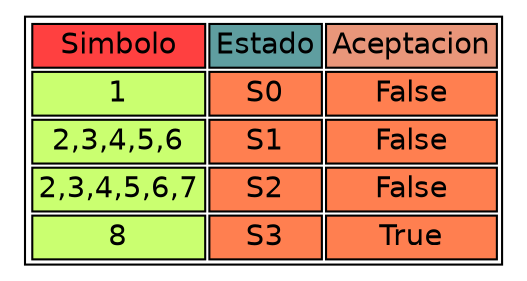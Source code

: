 digraph {
  node [ shape=none fontname=Helvetica ]
 n1 [ label = <
<table>
 <tr><td colspan="1" bgcolor="brown1">Simbolo</td> <td colspan="1" bgcolor="cadetblue">Estado</td><td colspan="1" bgcolor="darksalmon">Aceptacion</td></tr> <tr><td bgcolor="darkolivegreen1">1</td><td bgcolor="coral">S0</td> <td bgcolor="coral"> False </td></tr> <tr><td bgcolor="darkolivegreen1">2,3,4,5,6</td><td bgcolor="coral">S1</td> <td bgcolor="coral"> False </td></tr> <tr><td bgcolor="darkolivegreen1">2,3,4,5,6,7</td><td bgcolor="coral">S2</td> <td bgcolor="coral"> False </td></tr> <tr><td bgcolor="darkolivegreen1">8</td><td bgcolor="coral">S3</td> <td bgcolor="coral"> True </td></tr> </table>>]
}
